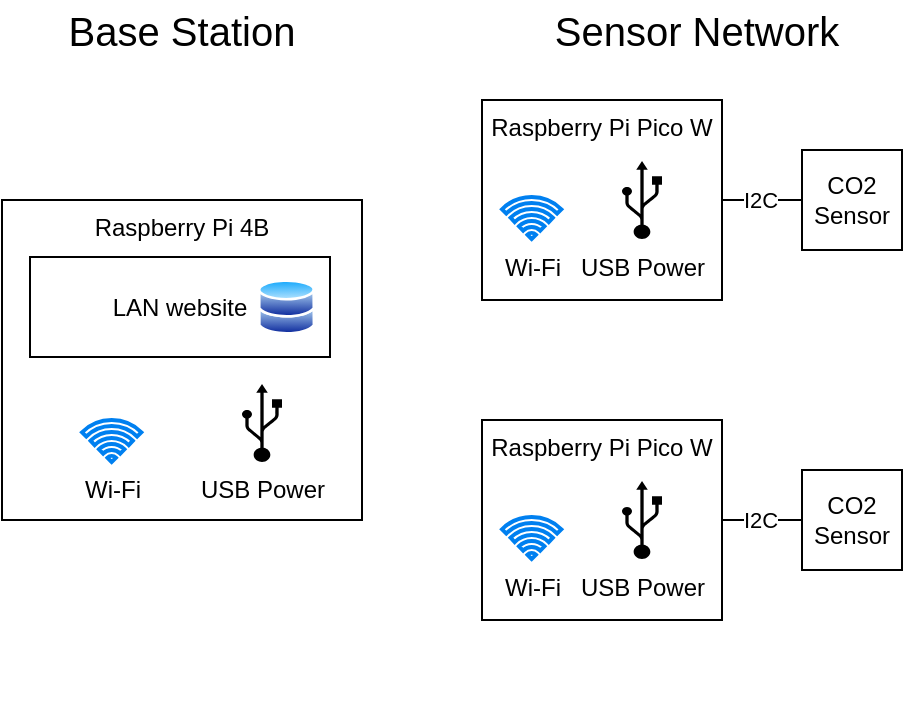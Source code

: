 <mxfile version="22.1.5" type="device">
  <diagram name="Page-1" id="iX4gXUbT2WlzyU6pbDdY">
    <mxGraphModel dx="1426" dy="785" grid="1" gridSize="10" guides="1" tooltips="1" connect="1" arrows="1" fold="1" page="1" pageScale="1" pageWidth="850" pageHeight="1100" math="0" shadow="0">
      <root>
        <mxCell id="0" />
        <mxCell id="1" parent="0" />
        <mxCell id="98foLCT4dFzrkUpJzd-V-31" value="" style="group" parent="1" vertex="1" connectable="0">
          <mxGeometry x="160" y="200" width="193.7" height="263" as="geometry" />
        </mxCell>
        <mxCell id="98foLCT4dFzrkUpJzd-V-12" value="Raspberry Pi 4B" style="rounded=0;whiteSpace=wrap;html=1;verticalAlign=top;" parent="98foLCT4dFzrkUpJzd-V-31" vertex="1">
          <mxGeometry width="180" height="160" as="geometry" />
        </mxCell>
        <mxCell id="98foLCT4dFzrkUpJzd-V-1" value="Wi-Fi" style="html=1;verticalLabelPosition=bottom;align=center;labelBackgroundColor=#ffffff;verticalAlign=top;strokeWidth=2;strokeColor=#0080F0;shadow=0;dashed=0;shape=mxgraph.ios7.icons.wifi;pointerEvents=1" parent="98foLCT4dFzrkUpJzd-V-31" vertex="1">
          <mxGeometry x="40.0" y="110" width="29.7" height="21" as="geometry" />
        </mxCell>
        <mxCell id="98foLCT4dFzrkUpJzd-V-24" value="USB Power" style="shape=mxgraph.signs.tech.usb;html=1;pointerEvents=1;fillColor=#000000;strokeColor=none;verticalLabelPosition=bottom;verticalAlign=top;align=center;" parent="98foLCT4dFzrkUpJzd-V-31" vertex="1">
          <mxGeometry x="120" y="92" width="20" height="39" as="geometry" />
        </mxCell>
        <mxCell id="98foLCT4dFzrkUpJzd-V-30" value="" style="group" parent="98foLCT4dFzrkUpJzd-V-31" vertex="1" connectable="0">
          <mxGeometry x="2" y="20" width="162" height="67" as="geometry" />
        </mxCell>
        <mxCell id="98foLCT4dFzrkUpJzd-V-23" value="LAN website" style="rounded=0;whiteSpace=wrap;html=1;" parent="98foLCT4dFzrkUpJzd-V-30" vertex="1">
          <mxGeometry x="12" y="8.5" width="150" height="50" as="geometry" />
        </mxCell>
        <mxCell id="98foLCT4dFzrkUpJzd-V-26" value="" style="shape=image;html=1;verticalAlign=top;verticalLabelPosition=bottom;labelBackgroundColor=#ffffff;imageAspect=0;aspect=fixed;image=https://cdn0.iconfinder.com/data/icons/communication-technology/500/code_brackets-128.png" parent="98foLCT4dFzrkUpJzd-V-30" vertex="1">
          <mxGeometry width="67" height="67" as="geometry" />
        </mxCell>
        <mxCell id="98foLCT4dFzrkUpJzd-V-29" value="" style="image;aspect=fixed;perimeter=ellipsePerimeter;html=1;align=center;shadow=0;dashed=0;spacingTop=3;image=img/lib/active_directory/databases.svg;" parent="98foLCT4dFzrkUpJzd-V-30" vertex="1">
          <mxGeometry x="126" y="19.5" width="28.57" height="28" as="geometry" />
        </mxCell>
        <mxCell id="98foLCT4dFzrkUpJzd-V-36" value="Base Station" style="text;html=1;strokeColor=none;fillColor=none;align=center;verticalAlign=middle;whiteSpace=wrap;rounded=0;fontSize=20;" parent="1" vertex="1">
          <mxGeometry x="180" y="100" width="140" height="30" as="geometry" />
        </mxCell>
        <mxCell id="98foLCT4dFzrkUpJzd-V-39" value="" style="group" parent="1" vertex="1" connectable="0">
          <mxGeometry x="400" y="150" width="210" height="100" as="geometry" />
        </mxCell>
        <mxCell id="98foLCT4dFzrkUpJzd-V-22" value="Raspberry Pi Pico W" style="rounded=0;whiteSpace=wrap;html=1;verticalAlign=top;" parent="98foLCT4dFzrkUpJzd-V-39" vertex="1">
          <mxGeometry width="120" height="100" as="geometry" />
        </mxCell>
        <mxCell id="98foLCT4dFzrkUpJzd-V-32" value="CO2 Sensor" style="whiteSpace=wrap;html=1;aspect=fixed;" parent="98foLCT4dFzrkUpJzd-V-39" vertex="1">
          <mxGeometry x="160" y="25" width="50" height="50" as="geometry" />
        </mxCell>
        <mxCell id="98foLCT4dFzrkUpJzd-V-33" value="" style="edgeStyle=orthogonalEdgeStyle;rounded=0;orthogonalLoop=1;jettySize=auto;html=1;endArrow=none;endFill=0;" parent="98foLCT4dFzrkUpJzd-V-39" source="98foLCT4dFzrkUpJzd-V-22" target="98foLCT4dFzrkUpJzd-V-32" edge="1">
          <mxGeometry relative="1" as="geometry" />
        </mxCell>
        <mxCell id="98foLCT4dFzrkUpJzd-V-34" value="I2C" style="edgeLabel;html=1;align=center;verticalAlign=middle;resizable=0;points=[];" parent="98foLCT4dFzrkUpJzd-V-33" vertex="1" connectable="0">
          <mxGeometry x="0.056" y="-4" relative="1" as="geometry">
            <mxPoint x="-2" y="-4" as="offset" />
          </mxGeometry>
        </mxCell>
        <mxCell id="98foLCT4dFzrkUpJzd-V-37" value="USB Power" style="shape=mxgraph.signs.tech.usb;html=1;pointerEvents=1;fillColor=#000000;strokeColor=none;verticalLabelPosition=bottom;verticalAlign=top;align=center;" parent="98foLCT4dFzrkUpJzd-V-39" vertex="1">
          <mxGeometry x="70" y="30.5" width="20" height="39" as="geometry" />
        </mxCell>
        <mxCell id="xbqdvlsmKH_zBcxjrOW8-2" value="Wi-Fi" style="html=1;verticalLabelPosition=bottom;align=center;labelBackgroundColor=#ffffff;verticalAlign=top;strokeWidth=2;strokeColor=#0080F0;shadow=0;dashed=0;shape=mxgraph.ios7.icons.wifi;pointerEvents=1" vertex="1" parent="98foLCT4dFzrkUpJzd-V-39">
          <mxGeometry x="10" y="48.5" width="29.7" height="21" as="geometry" />
        </mxCell>
        <mxCell id="98foLCT4dFzrkUpJzd-V-40" value="" style="group" parent="1" vertex="1" connectable="0">
          <mxGeometry x="400" y="310" width="210" height="100" as="geometry" />
        </mxCell>
        <mxCell id="98foLCT4dFzrkUpJzd-V-41" value="Raspberry Pi Pico W" style="rounded=0;whiteSpace=wrap;html=1;verticalAlign=top;" parent="98foLCT4dFzrkUpJzd-V-40" vertex="1">
          <mxGeometry width="120" height="100" as="geometry" />
        </mxCell>
        <mxCell id="98foLCT4dFzrkUpJzd-V-42" value="CO2 Sensor" style="whiteSpace=wrap;html=1;aspect=fixed;" parent="98foLCT4dFzrkUpJzd-V-40" vertex="1">
          <mxGeometry x="160" y="25" width="50" height="50" as="geometry" />
        </mxCell>
        <mxCell id="98foLCT4dFzrkUpJzd-V-43" value="" style="edgeStyle=orthogonalEdgeStyle;rounded=0;orthogonalLoop=1;jettySize=auto;html=1;endArrow=none;endFill=0;" parent="98foLCT4dFzrkUpJzd-V-40" source="98foLCT4dFzrkUpJzd-V-41" target="98foLCT4dFzrkUpJzd-V-42" edge="1">
          <mxGeometry relative="1" as="geometry" />
        </mxCell>
        <mxCell id="98foLCT4dFzrkUpJzd-V-44" value="I2C" style="edgeLabel;html=1;align=center;verticalAlign=middle;resizable=0;points=[];" parent="98foLCT4dFzrkUpJzd-V-43" vertex="1" connectable="0">
          <mxGeometry x="0.056" y="-4" relative="1" as="geometry">
            <mxPoint x="-2" y="-4" as="offset" />
          </mxGeometry>
        </mxCell>
        <mxCell id="98foLCT4dFzrkUpJzd-V-46" value="USB Power" style="shape=mxgraph.signs.tech.usb;html=1;pointerEvents=1;fillColor=#000000;strokeColor=none;verticalLabelPosition=bottom;verticalAlign=top;align=center;" parent="98foLCT4dFzrkUpJzd-V-40" vertex="1">
          <mxGeometry x="70" y="30.5" width="20" height="39" as="geometry" />
        </mxCell>
        <mxCell id="xbqdvlsmKH_zBcxjrOW8-1" value="Wi-Fi" style="html=1;verticalLabelPosition=bottom;align=center;labelBackgroundColor=#ffffff;verticalAlign=top;strokeWidth=2;strokeColor=#0080F0;shadow=0;dashed=0;shape=mxgraph.ios7.icons.wifi;pointerEvents=1" vertex="1" parent="98foLCT4dFzrkUpJzd-V-40">
          <mxGeometry x="10" y="48.5" width="29.7" height="21" as="geometry" />
        </mxCell>
        <mxCell id="98foLCT4dFzrkUpJzd-V-47" value="Sensor Network" style="text;html=1;strokeColor=none;fillColor=none;align=center;verticalAlign=middle;whiteSpace=wrap;rounded=0;fontSize=20;" parent="1" vertex="1">
          <mxGeometry x="435" y="100" width="145" height="30" as="geometry" />
        </mxCell>
        <mxCell id="98foLCT4dFzrkUpJzd-V-48" value="" style="shape=image;html=1;verticalAlign=top;verticalLabelPosition=bottom;labelBackgroundColor=#ffffff;imageAspect=0;aspect=fixed;image=https://cdn4.iconfinder.com/data/icons/developer-set-3/128/other-128.png" parent="1" vertex="1">
          <mxGeometry x="472.5" y="230" width="70" height="70" as="geometry" />
        </mxCell>
      </root>
    </mxGraphModel>
  </diagram>
</mxfile>
